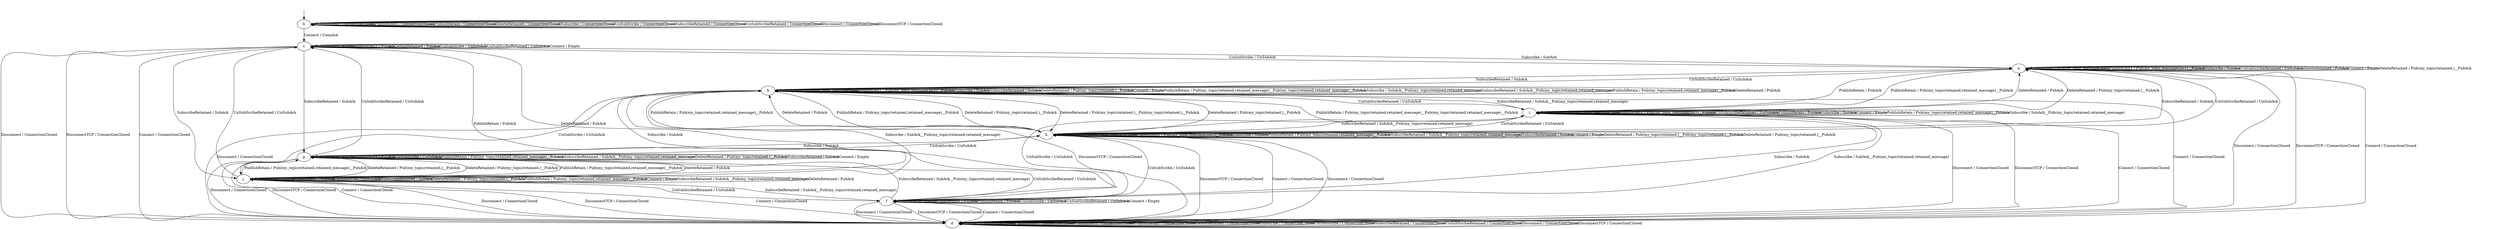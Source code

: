 digraph "" {
	graph [configurations="ActiveMQ|VerneMQ|emqtt|hbmqtt|mosquitto"];
	node [label="\N"];
	__start0	[feature=True,
		label="",
		shape=none];
	b	[feature=True];
	__start0 -> b	[key=0];
	b -> b	[key=0,
		feature="ActiveMQ|VerneMQ|emqtt|hbmqtt|mosquitto",
		label="PublishQoS0 / ConnectionClosed"];
	b -> b	[key=1,
		feature="ActiveMQ|VerneMQ|emqtt|hbmqtt|mosquitto",
		label="PublishQoS1 / ConnectionClosed"];
	b -> b	[key=2,
		feature="ActiveMQ|VerneMQ|emqtt|hbmqtt|mosquitto",
		label="PublishRetain / ConnectionClosed"];
	b -> b	[key=3,
		feature="ActiveMQ|VerneMQ|emqtt|hbmqtt|mosquitto",
		label="DeleteRetained / ConnectionClosed"];
	b -> b	[key=4,
		feature="ActiveMQ|VerneMQ|emqtt|hbmqtt|mosquitto",
		label="Subscribe / ConnectionClosed"];
	b -> b	[key=5,
		feature="ActiveMQ|VerneMQ|emqtt|hbmqtt|mosquitto",
		label="UnSubScribe / ConnectionClosed"];
	b -> b	[key=6,
		feature="ActiveMQ|VerneMQ|emqtt|hbmqtt|mosquitto",
		label="SubscribeRetained / ConnectionClosed"];
	b -> b	[key=7,
		feature="ActiveMQ|VerneMQ|emqtt|hbmqtt|mosquitto",
		label="UnSubScribeRetained / ConnectionClosed"];
	b -> b	[key=8,
		feature="ActiveMQ|VerneMQ|emqtt|hbmqtt|mosquitto",
		label="Disconnect / ConnectionClosed"];
	b -> b	[key=9,
		feature="ActiveMQ|VerneMQ|emqtt|hbmqtt|mosquitto",
		label="DisconnectTCP / ConnectionClosed"];
	c	[feature="ActiveMQ|VerneMQ|emqtt|hbmqtt|mosquitto"];
	b -> c	[key=0,
		feature="ActiveMQ|VerneMQ|emqtt|hbmqtt|mosquitto",
		label="Connect / ConnAck"];
	c -> c	[key=0,
		feature="ActiveMQ|VerneMQ|emqtt|hbmqtt|mosquitto",
		label="PublishQoS0 / Empty"];
	c -> c	[key=1,
		feature="ActiveMQ|VerneMQ|emqtt|hbmqtt|mosquitto",
		label="PublishQoS1 / PubAck"];
	c -> c	[key=2,
		feature="ActiveMQ|VerneMQ|emqtt|hbmqtt|mosquitto",
		label="DeleteRetained / PubAck"];
	c -> c	[key=3,
		feature="ActiveMQ|VerneMQ|emqtt|hbmqtt|mosquitto",
		label="UnSubScribe / UnSubAck"];
	c -> c	[key=4,
		feature="ActiveMQ|VerneMQ|emqtt|hbmqtt|mosquitto",
		label="UnSubScribeRetained / UnSubAck"];
	c -> c	[key=5,
		feature=hbmqtt,
		label="Connect / Empty"];
	d	[feature="ActiveMQ|VerneMQ|emqtt|hbmqtt|mosquitto"];
	c -> d	[key=0,
		feature="ActiveMQ|VerneMQ|emqtt|hbmqtt|mosquitto",
		label="Disconnect / ConnectionClosed"];
	c -> d	[key=1,
		feature="ActiveMQ|VerneMQ|emqtt|hbmqtt|mosquitto",
		label="DisconnectTCP / ConnectionClosed"];
	c -> d	[key=2,
		feature="ActiveMQ|VerneMQ|emqtt|mosquitto",
		label="Connect / ConnectionClosed"];
	e	[feature="ActiveMQ|VerneMQ|emqtt|hbmqtt|mosquitto"];
	c -> e	[key=0,
		feature="ActiveMQ|VerneMQ|emqtt|hbmqtt|mosquitto",
		label="Subscribe / SubAck"];
	f	[feature="ActiveMQ|VerneMQ|emqtt|hbmqtt|mosquitto"];
	c -> f	[key=0,
		feature="ActiveMQ|VerneMQ|emqtt|hbmqtt|mosquitto",
		label="PublishRetain / PubAck"];
	g	[feature="VerneMQ|emqtt|hbmqtt|mosquitto"];
	c -> g	[key=0,
		feature="emqtt|hbmqtt",
		label="SubscribeRetained / SubAck"];
	j	[feature="ActiveMQ|VerneMQ|emqtt|hbmqtt|mosquitto"];
	c -> j	[key=0,
		feature="ActiveMQ|VerneMQ|mosquitto",
		label="SubscribeRetained / SubAck"];
	d -> d	[key=0,
		feature="ActiveMQ|VerneMQ|emqtt|hbmqtt|mosquitto",
		label="Connect / ConnectionClosed"];
	d -> d	[key=1,
		feature="ActiveMQ|VerneMQ|emqtt|hbmqtt|mosquitto",
		label="PublishQoS0 / ConnectionClosed"];
	d -> d	[key=2,
		feature="ActiveMQ|VerneMQ|emqtt|hbmqtt|mosquitto",
		label="PublishQoS1 / ConnectionClosed"];
	d -> d	[key=3,
		feature="ActiveMQ|VerneMQ|emqtt|hbmqtt|mosquitto",
		label="PublishRetain / ConnectionClosed"];
	d -> d	[key=4,
		feature="ActiveMQ|VerneMQ|emqtt|hbmqtt|mosquitto",
		label="DeleteRetained / ConnectionClosed"];
	d -> d	[key=5,
		feature="ActiveMQ|VerneMQ|emqtt|hbmqtt|mosquitto",
		label="Subscribe / ConnectionClosed"];
	d -> d	[key=6,
		feature="ActiveMQ|VerneMQ|emqtt|hbmqtt|mosquitto",
		label="UnSubScribe / ConnectionClosed"];
	d -> d	[key=7,
		feature="ActiveMQ|VerneMQ|emqtt|hbmqtt|mosquitto",
		label="SubscribeRetained / ConnectionClosed"];
	d -> d	[key=8,
		feature="ActiveMQ|VerneMQ|emqtt|hbmqtt|mosquitto",
		label="UnSubScribeRetained / ConnectionClosed"];
	d -> d	[key=9,
		feature="ActiveMQ|VerneMQ|emqtt|hbmqtt|mosquitto",
		label="Disconnect / ConnectionClosed"];
	d -> d	[key=10,
		feature="ActiveMQ|VerneMQ|emqtt|hbmqtt|mosquitto",
		label="DisconnectTCP / ConnectionClosed"];
	e -> c	[key=0,
		feature="ActiveMQ|VerneMQ|emqtt|hbmqtt|mosquitto",
		label="UnSubScribe / UnSubAck"];
	e -> d	[key=0,
		feature="ActiveMQ|VerneMQ|emqtt|hbmqtt|mosquitto",
		label="Disconnect / ConnectionClosed"];
	e -> d	[key=1,
		feature="ActiveMQ|VerneMQ|emqtt|hbmqtt|mosquitto",
		label="DisconnectTCP / ConnectionClosed"];
	e -> d	[key=2,
		feature="ActiveMQ|VerneMQ|emqtt|mosquitto",
		label="Connect / ConnectionClosed"];
	e -> e	[key=0,
		feature="ActiveMQ|VerneMQ|emqtt|hbmqtt|mosquitto",
		label="PublishQoS0 / Pub(my_topic,messageQos0)"];
	e -> e	[key=1,
		feature="ActiveMQ|VerneMQ|emqtt|hbmqtt|mosquitto",
		label="PublishQoS1 / Pub(my_topic,messageQos1)__PubAck"];
	e -> e	[key=2,
		feature="ActiveMQ|VerneMQ|emqtt|hbmqtt|mosquitto",
		label="Subscribe / SubAck"];
	e -> e	[key=3,
		feature="ActiveMQ|VerneMQ|emqtt|hbmqtt|mosquitto",
		label="UnSubScribeRetained / UnSubAck"];
	e -> e	[key=4,
		feature="ActiveMQ|VerneMQ|emqtt|mosquitto",
		label="DeleteRetained / PubAck"];
	e -> e	[key=5,
		feature=hbmqtt,
		label="Connect / Empty"];
	e -> e	[key=6,
		feature=hbmqtt,
		label="DeleteRetained / Pub(my_topic/retained,)__PubAck"];
	h	[feature="VerneMQ|emqtt|hbmqtt|mosquitto"];
	e -> h	[key=0,
		feature="emqtt|hbmqtt",
		label="SubscribeRetained / SubAck"];
	i	[feature="ActiveMQ|VerneMQ|emqtt|hbmqtt|mosquitto"];
	e -> i	[key=0,
		feature="ActiveMQ|VerneMQ|emqtt|mosquitto",
		label="PublishRetain / PubAck"];
	e -> i	[key=1,
		feature=hbmqtt,
		label="PublishRetain / Pub(my_topic/retained,retained_message)__PubAck"];
	k	[feature="ActiveMQ|VerneMQ|emqtt|hbmqtt|mosquitto"];
	e -> k	[key=0,
		feature="ActiveMQ|VerneMQ|mosquitto",
		label="SubscribeRetained / SubAck"];
	f -> c	[key=0,
		feature="ActiveMQ|VerneMQ|emqtt|hbmqtt|mosquitto",
		label="DeleteRetained / PubAck"];
	f -> d	[key=0,
		feature="ActiveMQ|VerneMQ|emqtt|hbmqtt|mosquitto",
		label="Disconnect / ConnectionClosed"];
	f -> d	[key=1,
		feature="ActiveMQ|VerneMQ|emqtt|hbmqtt|mosquitto",
		label="DisconnectTCP / ConnectionClosed"];
	f -> d	[key=2,
		feature="ActiveMQ|VerneMQ|emqtt|mosquitto",
		label="Connect / ConnectionClosed"];
	f -> f	[key=0,
		feature="ActiveMQ|VerneMQ|emqtt|hbmqtt|mosquitto",
		label="PublishQoS0 / Empty"];
	f -> f	[key=1,
		feature="ActiveMQ|VerneMQ|emqtt|hbmqtt|mosquitto",
		label="PublishQoS1 / PubAck"];
	f -> f	[key=2,
		feature="ActiveMQ|VerneMQ|emqtt|hbmqtt|mosquitto",
		label="PublishRetain / PubAck"];
	f -> f	[key=3,
		feature="ActiveMQ|VerneMQ|emqtt|hbmqtt|mosquitto",
		label="UnSubScribe / UnSubAck"];
	f -> f	[key=4,
		feature="ActiveMQ|VerneMQ|emqtt|hbmqtt|mosquitto",
		label="UnSubScribeRetained / UnSubAck"];
	f -> f	[key=5,
		feature=hbmqtt,
		label="Connect / Empty"];
	f -> g	[key=0,
		feature="VerneMQ|mosquitto",
		label="SubscribeRetained / SubAck__Pub(my_topic/retained,retained_message)"];
	f -> i	[key=0,
		feature="ActiveMQ|VerneMQ|emqtt|mosquitto",
		label="Subscribe / SubAck"];
	f -> i	[key=1,
		feature=hbmqtt,
		label="Subscribe / SubAck__Pub(my_topic/retained,retained_message)"];
	f -> j	[key=0,
		feature="ActiveMQ|emqtt|hbmqtt",
		label="SubscribeRetained / SubAck__Pub(my_topic/retained,retained_message)"];
	g -> c	[key=0,
		feature="emqtt|hbmqtt",
		label="UnSubScribeRetained / UnSubAck"];
	g -> d	[key=0,
		feature="VerneMQ|emqtt|hbmqtt|mosquitto",
		label="Disconnect / ConnectionClosed"];
	g -> d	[key=1,
		feature="VerneMQ|emqtt|hbmqtt|mosquitto",
		label="DisconnectTCP / ConnectionClosed"];
	g -> d	[key=2,
		feature="VerneMQ|emqtt|mosquitto",
		label="Connect / ConnectionClosed"];
	g -> f	[key=0,
		feature="VerneMQ|mosquitto",
		label="UnSubScribeRetained / UnSubAck"];
	g -> g	[key=0,
		feature="VerneMQ|emqtt|hbmqtt|mosquitto",
		label="PublishQoS0 / Empty"];
	g -> g	[key=1,
		feature="VerneMQ|emqtt|hbmqtt|mosquitto",
		label="PublishQoS1 / PubAck"];
	g -> g	[key=2,
		feature="VerneMQ|emqtt|hbmqtt|mosquitto",
		label="UnSubScribe / UnSubAck"];
	g -> g	[key=3,
		feature="VerneMQ|mosquitto",
		label="PublishRetain / Pub(my_topic/retained,retained_message)__PubAck"];
	g -> g	[key=4,
		feature="VerneMQ|mosquitto",
		label="SubscribeRetained / SubAck__Pub(my_topic/retained,retained_message)"];
	g -> g	[key=5,
		feature="emqtt|hbmqtt",
		label="DeleteRetained / Pub(my_topic/retained,)__PubAck"];
	g -> g	[key=6,
		feature="emqtt|hbmqtt",
		label="SubscribeRetained / SubAck"];
	g -> g	[key=7,
		feature=hbmqtt,
		label="Connect / Empty"];
	g -> h	[key=0,
		feature="VerneMQ|emqtt|hbmqtt|mosquitto",
		label="Subscribe / SubAck"];
	g -> j	[key=0,
		feature=mosquitto,
		label="DeleteRetained / Pub(my_topic/retained,)__PubAck"];
	g -> j	[key=1,
		feature="emqtt|hbmqtt",
		label="PublishRetain / Pub(my_topic/retained,retained_message)__PubAck"];
	g -> j	[key=2,
		feature=VerneMQ,
		label="DeleteRetained / PubAck"];
	h -> d	[key=0,
		feature="VerneMQ|emqtt|hbmqtt|mosquitto",
		label="Disconnect / ConnectionClosed"];
	h -> d	[key=1,
		feature="VerneMQ|emqtt|hbmqtt|mosquitto",
		label="DisconnectTCP / ConnectionClosed"];
	h -> d	[key=2,
		feature="VerneMQ|emqtt|mosquitto",
		label="Connect / ConnectionClosed"];
	h -> e	[key=0,
		feature="emqtt|hbmqtt",
		label="UnSubScribeRetained / UnSubAck"];
	h -> f	[key=0,
		feature=VerneMQ,
		label="UnSubScribe / UnSubAck"];
	h -> g	[key=0,
		feature="emqtt|hbmqtt|mosquitto",
		label="UnSubScribe / UnSubAck"];
	h -> h	[key=0,
		feature="VerneMQ|emqtt|hbmqtt|mosquitto",
		label="PublishQoS0 / Pub(my_topic,messageQos0)"];
	h -> h	[key=1,
		feature="VerneMQ|emqtt|hbmqtt|mosquitto",
		label="PublishQoS1 / Pub(my_topic,messageQos1)__PubAck"];
	h -> h	[key=2,
		feature="VerneMQ|emqtt|hbmqtt|mosquitto",
		label="Subscribe / SubAck"];
	h -> h	[key=3,
		feature="VerneMQ|mosquitto",
		label="PublishRetain / Pub(my_topic/retained,retained_message)__PubAck"];
	h -> h	[key=4,
		feature="VerneMQ|mosquitto",
		label="SubscribeRetained / SubAck__Pub(my_topic/retained,retained_message)"];
	h -> h	[key=5,
		feature="emqtt|hbmqtt",
		label="SubscribeRetained / SubAck"];
	h -> h	[key=6,
		feature=hbmqtt,
		label="Connect / Empty"];
	h -> h	[key=7,
		feature=hbmqtt,
		label="DeleteRetained / Pub(my_topic/retained,)__Pub(my_topic/retained,)__PubAck"];
	h -> h	[key=8,
		feature=emqtt,
		label="DeleteRetained / Pub(my_topic/retained,)__PubAck"];
	h -> i	[key=0,
		feature="VerneMQ|mosquitto",
		label="UnSubScribeRetained / UnSubAck"];
	h -> k	[key=0,
		feature=mosquitto,
		label="DeleteRetained / Pub(my_topic/retained,)__PubAck"];
	h -> k	[key=1,
		feature=hbmqtt,
		label="PublishRetain / Pub(my_topic/retained,retained_message)__Pub(my_topic/retained,retained_message)__PubAck"];
	h -> k	[key=2,
		feature=emqtt,
		label="PublishRetain / Pub(my_topic/retained,retained_message)__PubAck"];
	h -> k	[key=3,
		feature=VerneMQ,
		label="DeleteRetained / PubAck"];
	i -> d	[key=0,
		feature="ActiveMQ|VerneMQ|emqtt|hbmqtt|mosquitto",
		label="Disconnect / ConnectionClosed"];
	i -> d	[key=1,
		feature="ActiveMQ|VerneMQ|emqtt|hbmqtt|mosquitto",
		label="DisconnectTCP / ConnectionClosed"];
	i -> d	[key=2,
		feature="ActiveMQ|VerneMQ|emqtt|mosquitto",
		label="Connect / ConnectionClosed"];
	i -> e	[key=0,
		feature="ActiveMQ|VerneMQ|emqtt|mosquitto",
		label="DeleteRetained / PubAck"];
	i -> e	[key=1,
		feature=hbmqtt,
		label="DeleteRetained / Pub(my_topic/retained,)__PubAck"];
	i -> f	[key=0,
		feature="ActiveMQ|VerneMQ|emqtt|hbmqtt|mosquitto",
		label="UnSubScribe / UnSubAck"];
	i -> h	[key=0,
		feature="VerneMQ|mosquitto",
		label="SubscribeRetained / SubAck__Pub(my_topic/retained,retained_message)"];
	i -> i	[key=0,
		feature="ActiveMQ|VerneMQ|emqtt|hbmqtt|mosquitto",
		label="PublishQoS0 / Pub(my_topic,messageQos0)"];
	i -> i	[key=1,
		feature="ActiveMQ|VerneMQ|emqtt|hbmqtt|mosquitto",
		label="PublishQoS1 / Pub(my_topic,messageQos1)__PubAck"];
	i -> i	[key=2,
		feature="ActiveMQ|VerneMQ|emqtt|hbmqtt|mosquitto",
		label="UnSubScribeRetained / UnSubAck"];
	i -> i	[key=3,
		feature="ActiveMQ|VerneMQ|emqtt|mosquitto",
		label="PublishRetain / PubAck"];
	i -> i	[key=4,
		feature="ActiveMQ|VerneMQ|emqtt|mosquitto",
		label="Subscribe / SubAck"];
	i -> i	[key=5,
		feature=hbmqtt,
		label="Connect / Empty"];
	i -> i	[key=6,
		feature=hbmqtt,
		label="PublishRetain / Pub(my_topic/retained,retained_message)__PubAck"];
	i -> i	[key=7,
		feature=hbmqtt,
		label="Subscribe / SubAck__Pub(my_topic/retained,retained_message)"];
	i -> k	[key=0,
		feature="ActiveMQ|emqtt|hbmqtt",
		label="SubscribeRetained / SubAck__Pub(my_topic/retained,retained_message)"];
	j -> c	[key=0,
		feature="ActiveMQ|VerneMQ|mosquitto",
		label="UnSubScribeRetained / UnSubAck"];
	j -> d	[key=0,
		feature="ActiveMQ|VerneMQ|emqtt|hbmqtt|mosquitto",
		label="Disconnect / ConnectionClosed"];
	j -> d	[key=1,
		feature="ActiveMQ|VerneMQ|emqtt|hbmqtt|mosquitto",
		label="DisconnectTCP / ConnectionClosed"];
	j -> d	[key=2,
		feature="ActiveMQ|VerneMQ|emqtt|mosquitto",
		label="Connect / ConnectionClosed"];
	j -> f	[key=0,
		feature="emqtt|hbmqtt",
		label="UnSubScribeRetained / UnSubAck"];
	j -> g	[key=0,
		feature="VerneMQ|mosquitto",
		label="PublishRetain / Pub(my_topic/retained,retained_message)__PubAck"];
	j -> g	[key=1,
		feature="emqtt|hbmqtt",
		label="DeleteRetained / Pub(my_topic/retained,)__PubAck"];
	j -> j	[key=0,
		feature="ActiveMQ|VerneMQ|emqtt|hbmqtt|mosquitto",
		label="PublishQoS0 / Empty"];
	j -> j	[key=1,
		feature="ActiveMQ|VerneMQ|emqtt|hbmqtt|mosquitto",
		label="PublishQoS1 / PubAck"];
	j -> j	[key=2,
		feature="ActiveMQ|VerneMQ|emqtt|hbmqtt|mosquitto",
		label="UnSubScribe / UnSubAck"];
	j -> j	[key=3,
		feature="ActiveMQ|VerneMQ|emqtt|mosquitto",
		label="SubscribeRetained / SubAck"];
	j -> j	[key=4,
		feature="ActiveMQ|mosquitto",
		label="DeleteRetained / Pub(my_topic/retained,)__PubAck"];
	j -> j	[key=5,
		feature="ActiveMQ|emqtt|hbmqtt",
		label="PublishRetain / Pub(my_topic/retained,retained_message)__PubAck"];
	j -> j	[key=6,
		feature=hbmqtt,
		label="Connect / Empty"];
	j -> j	[key=7,
		feature=hbmqtt,
		label="SubscribeRetained / SubAck__Pub(my_topic/retained,retained_message)"];
	j -> j	[key=8,
		feature=VerneMQ,
		label="DeleteRetained / PubAck"];
	j -> k	[key=0,
		feature="ActiveMQ|VerneMQ|emqtt|mosquitto",
		label="Subscribe / SubAck"];
	j -> k	[key=1,
		feature=hbmqtt,
		label="Subscribe / SubAck__Pub(my_topic/retained,retained_message)"];
	k -> d	[key=0,
		feature="ActiveMQ|VerneMQ|emqtt|hbmqtt|mosquitto",
		label="Disconnect / ConnectionClosed"];
	k -> d	[key=1,
		feature="ActiveMQ|VerneMQ|emqtt|hbmqtt|mosquitto",
		label="DisconnectTCP / ConnectionClosed"];
	k -> d	[key=2,
		feature="ActiveMQ|VerneMQ|emqtt|mosquitto",
		label="Connect / ConnectionClosed"];
	k -> e	[key=0,
		feature="ActiveMQ|VerneMQ|mosquitto",
		label="UnSubScribeRetained / UnSubAck"];
	k -> h	[key=0,
		feature="VerneMQ|mosquitto",
		label="PublishRetain / Pub(my_topic/retained,retained_message)__PubAck"];
	k -> h	[key=1,
		feature=hbmqtt,
		label="DeleteRetained / Pub(my_topic/retained,)__Pub(my_topic/retained,)__PubAck"];
	k -> h	[key=2,
		feature=emqtt,
		label="DeleteRetained / Pub(my_topic/retained,)__PubAck"];
	k -> i	[key=0,
		feature="emqtt|hbmqtt",
		label="UnSubScribeRetained / UnSubAck"];
	k -> j	[key=0,
		feature="ActiveMQ|VerneMQ|emqtt|hbmqtt|mosquitto",
		label="UnSubScribe / UnSubAck"];
	k -> k	[key=0,
		feature="ActiveMQ|VerneMQ|emqtt|hbmqtt|mosquitto",
		label="PublishQoS0 / Pub(my_topic,messageQos0)"];
	k -> k	[key=1,
		feature="ActiveMQ|VerneMQ|emqtt|hbmqtt|mosquitto",
		label="PublishQoS1 / Pub(my_topic,messageQos1)__PubAck"];
	k -> k	[key=2,
		feature="ActiveMQ|VerneMQ|emqtt|mosquitto",
		label="Subscribe / SubAck"];
	k -> k	[key=3,
		feature="ActiveMQ|VerneMQ|emqtt|mosquitto",
		label="SubscribeRetained / SubAck"];
	k -> k	[key=4,
		feature="ActiveMQ|mosquitto",
		label="DeleteRetained / Pub(my_topic/retained,)__PubAck"];
	k -> k	[key=5,
		feature=hbmqtt,
		label="Connect / Empty"];
	k -> k	[key=6,
		feature=hbmqtt,
		label="PublishRetain / Pub(my_topic/retained,retained_message)__Pub(my_topic/retained,retained_message)__PubAck"];
	k -> k	[key=7,
		feature=hbmqtt,
		label="Subscribe / SubAck__Pub(my_topic/retained,retained_message)"];
	k -> k	[key=8,
		feature=hbmqtt,
		label="SubscribeRetained / SubAck__Pub(my_topic/retained,retained_message)"];
	k -> k	[key=9,
		feature="ActiveMQ|emqtt",
		label="PublishRetain / Pub(my_topic/retained,retained_message)__PubAck"];
	k -> k	[key=10,
		feature=VerneMQ,
		label="DeleteRetained / PubAck"];
}
